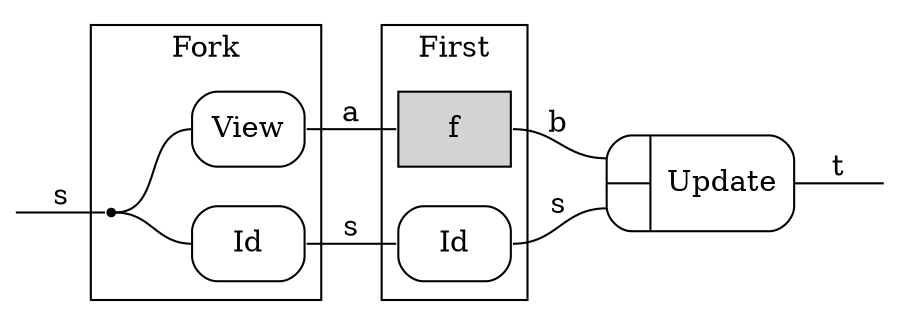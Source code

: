 digraph LensP {
        compound=true;
        rankdir=LR;
        node [shape="record"];
        node [style="rounded"];
        edge [arrowhead="none"];

        in [shape="point"; style="invis"];

        subgraph clusterFork {
                label="Fork";

                ForkIn1 [shape="point"];

                View;
                Identity [label="Id"];
                { rank="same"; View; Identity; }

                ForkIn1:e -> View:w;
                ForkIn1:e -> Identity:w;
        }

        subgraph clusterFirst {
                label="First";

                f [style="filled"];
                Identity2 [label="Id"]
        }

        Update [label="{{<i1>|<i2>}|Update}"];

        out [shape="point"; style="invis"];

        in:e -> ForkIn1:w [label="s"];
        View:e -> f:w [label="a"];
        Identity:e -> Identity2:w [label="s"];
        f:e -> Update:i1:w [label="b"];
        Identity2:e -> Update:i2:w [label="s"];

        Update:e -> out:w [label="t"];
}
